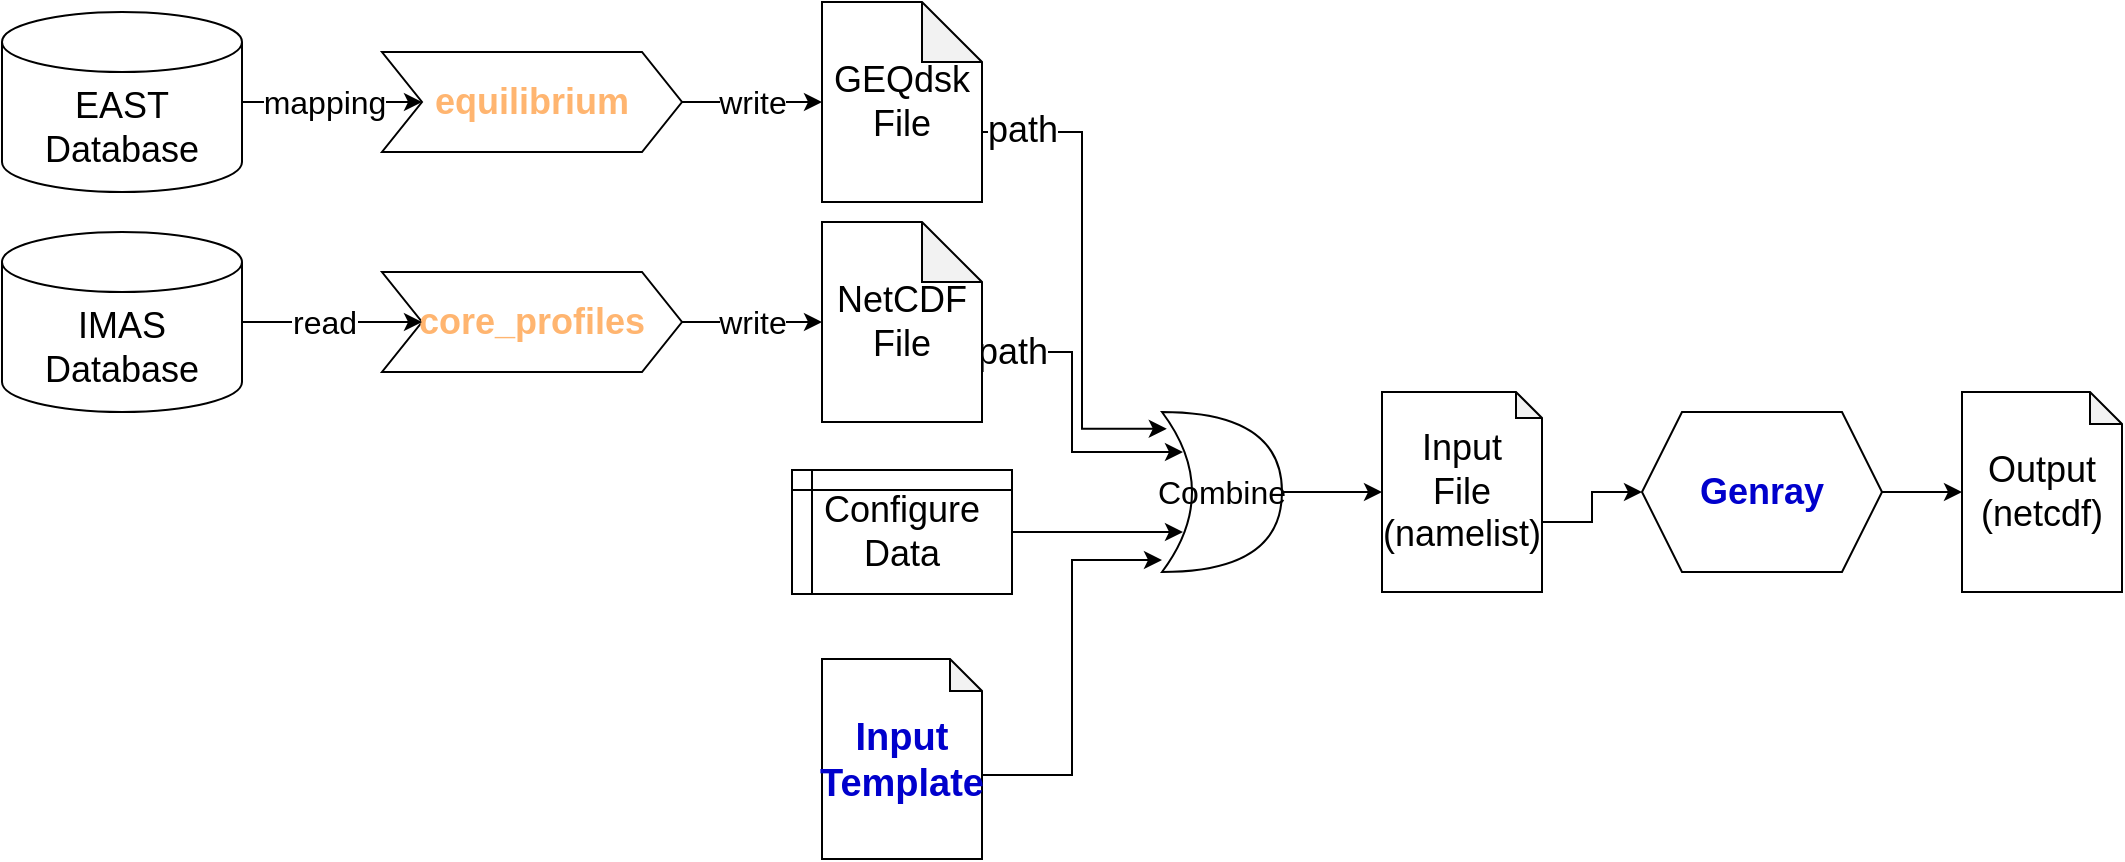<mxfile version="14.1.8" type="device"><diagram id="J5iQ0oiNCvUGB-IbAC92" name="Page-1"><mxGraphModel dx="1088" dy="889" grid="1" gridSize="10" guides="1" tooltips="1" connect="1" arrows="1" fold="1" page="1" pageScale="1" pageWidth="1169" pageHeight="827" math="0" shadow="0"><root><mxCell id="0"/><mxCell id="1" parent="0"/><mxCell id="MnyyJJHL1lEblQyZdlgP-3" style="edgeStyle=orthogonalEdgeStyle;rounded=0;orthogonalLoop=1;jettySize=auto;html=1;exitX=1;exitY=0.5;exitDx=0;exitDy=0;exitPerimeter=0;entryX=0;entryY=0.5;entryDx=0;entryDy=0;fontSize=18;" parent="1" source="MnyyJJHL1lEblQyZdlgP-6" target="MnyyJJHL1lEblQyZdlgP-2" edge="1"><mxGeometry relative="1" as="geometry"><mxPoint x="140" y="145" as="sourcePoint"/></mxGeometry></mxCell><mxCell id="B07ECVIvK9luIdFKpHcX-1" value="&lt;font style=&quot;font-size: 16px&quot;&gt;mapping&lt;/font&gt;" style="edgeLabel;html=1;align=center;verticalAlign=middle;resizable=0;points=[];" vertex="1" connectable="0" parent="MnyyJJHL1lEblQyZdlgP-3"><mxGeometry x="-0.258" y="-4" relative="1" as="geometry"><mxPoint x="7" y="-4" as="offset"/></mxGeometry></mxCell><mxCell id="MnyyJJHL1lEblQyZdlgP-10" value="&lt;font style=&quot;font-size: 16px&quot;&gt;write&lt;/font&gt;" style="edgeStyle=orthogonalEdgeStyle;rounded=0;orthogonalLoop=1;jettySize=auto;html=1;exitX=1;exitY=0.5;exitDx=0;exitDy=0;fontSize=18;" parent="1" source="MnyyJJHL1lEblQyZdlgP-2" target="MnyyJJHL1lEblQyZdlgP-8" edge="1"><mxGeometry relative="1" as="geometry"/></mxCell><mxCell id="MnyyJJHL1lEblQyZdlgP-2" value="&lt;font color=&quot;#ffb570&quot;&gt;&lt;b&gt;equilibrium&lt;/b&gt;&lt;/font&gt;" style="shape=step;perimeter=stepPerimeter;whiteSpace=wrap;html=1;fixedSize=1;fontSize=18;" parent="1" vertex="1"><mxGeometry x="210" y="110" width="150" height="50" as="geometry"/></mxCell><mxCell id="MnyyJJHL1lEblQyZdlgP-11" value="write" style="edgeStyle=orthogonalEdgeStyle;rounded=0;orthogonalLoop=1;jettySize=auto;html=1;exitX=1;exitY=0.5;exitDx=0;exitDy=0;fontSize=16;" parent="1" source="MnyyJJHL1lEblQyZdlgP-4" target="MnyyJJHL1lEblQyZdlgP-9" edge="1"><mxGeometry relative="1" as="geometry"/></mxCell><mxCell id="MnyyJJHL1lEblQyZdlgP-4" value="&lt;b&gt;&lt;font color=&quot;#ffb570&quot;&gt;core_profiles&lt;/font&gt;&lt;/b&gt;" style="shape=step;perimeter=stepPerimeter;whiteSpace=wrap;html=1;fixedSize=1;fontSize=18;" parent="1" vertex="1"><mxGeometry x="210" y="220" width="150" height="50" as="geometry"/></mxCell><mxCell id="MnyyJJHL1lEblQyZdlgP-7" style="edgeStyle=orthogonalEdgeStyle;rounded=0;orthogonalLoop=1;jettySize=auto;html=1;exitX=1;exitY=0.5;exitDx=0;exitDy=0;exitPerimeter=0;entryX=0;entryY=0.5;entryDx=0;entryDy=0;fontSize=19;" parent="1" source="MnyyJJHL1lEblQyZdlgP-5" target="MnyyJJHL1lEblQyZdlgP-4" edge="1"><mxGeometry relative="1" as="geometry"/></mxCell><mxCell id="B07ECVIvK9luIdFKpHcX-2" value="&lt;font style=&quot;font-size: 16px&quot;&gt;read&lt;/font&gt;" style="edgeLabel;html=1;align=center;verticalAlign=middle;resizable=0;points=[];" vertex="1" connectable="0" parent="MnyyJJHL1lEblQyZdlgP-7"><mxGeometry x="-0.324" relative="1" as="geometry"><mxPoint x="10" as="offset"/></mxGeometry></mxCell><mxCell id="MnyyJJHL1lEblQyZdlgP-5" value="IMAS&lt;br&gt;Database" style="shape=cylinder3;whiteSpace=wrap;html=1;boundedLbl=1;backgroundOutline=1;size=15;fontSize=18;" parent="1" vertex="1"><mxGeometry x="20" y="200" width="120" height="90" as="geometry"/></mxCell><mxCell id="MnyyJJHL1lEblQyZdlgP-6" value="EAST&lt;br&gt;Database" style="shape=cylinder3;whiteSpace=wrap;html=1;boundedLbl=1;backgroundOutline=1;size=15;fontSize=18;" parent="1" vertex="1"><mxGeometry x="20" y="90" width="120" height="90" as="geometry"/></mxCell><mxCell id="MnyyJJHL1lEblQyZdlgP-20" style="edgeStyle=orthogonalEdgeStyle;rounded=0;orthogonalLoop=1;jettySize=auto;html=1;exitX=0;exitY=0;exitDx=80;exitDy=65;exitPerimeter=0;entryX=0.04;entryY=0.105;entryDx=0;entryDy=0;entryPerimeter=0;fontSize=18;" parent="1" source="MnyyJJHL1lEblQyZdlgP-8" target="B07ECVIvK9luIdFKpHcX-3" edge="1"><mxGeometry relative="1" as="geometry"><Array as="points"><mxPoint x="560" y="150"/><mxPoint x="560" y="298"/></Array></mxGeometry></mxCell><mxCell id="MnyyJJHL1lEblQyZdlgP-27" value="path" style="edgeLabel;html=1;align=center;verticalAlign=middle;resizable=0;points=[];fontSize=18;" parent="MnyyJJHL1lEblQyZdlgP-20" vertex="1" connectable="0"><mxGeometry x="-0.736" y="1" relative="1" as="geometry"><mxPoint x="-12" as="offset"/></mxGeometry></mxCell><mxCell id="MnyyJJHL1lEblQyZdlgP-8" value="GEQdsk&lt;br&gt;File" style="shape=note;whiteSpace=wrap;html=1;backgroundOutline=1;darkOpacity=0.05;fontSize=18;" parent="1" vertex="1"><mxGeometry x="430" y="85" width="80" height="100" as="geometry"/></mxCell><mxCell id="MnyyJJHL1lEblQyZdlgP-18" style="edgeStyle=orthogonalEdgeStyle;rounded=0;orthogonalLoop=1;jettySize=auto;html=1;exitX=0;exitY=0;exitDx=80;exitDy=65;exitPerimeter=0;entryX=0.175;entryY=0.25;entryDx=0;entryDy=0;entryPerimeter=0;fontSize=18;" parent="1" source="MnyyJJHL1lEblQyZdlgP-9" target="B07ECVIvK9luIdFKpHcX-3" edge="1"><mxGeometry relative="1" as="geometry"/></mxCell><mxCell id="MnyyJJHL1lEblQyZdlgP-26" value="path" style="edgeLabel;html=1;align=center;verticalAlign=middle;resizable=0;points=[];fontSize=18;" parent="MnyyJJHL1lEblQyZdlgP-18" vertex="1" connectable="0"><mxGeometry x="-0.495" relative="1" as="geometry"><mxPoint x="-23" as="offset"/></mxGeometry></mxCell><mxCell id="MnyyJJHL1lEblQyZdlgP-9" value="NetCDF&lt;br&gt;File" style="shape=note;whiteSpace=wrap;html=1;backgroundOutline=1;darkOpacity=0.05;fontSize=18;" parent="1" vertex="1"><mxGeometry x="430" y="195" width="80" height="100" as="geometry"/></mxCell><mxCell id="MnyyJJHL1lEblQyZdlgP-17" style="edgeStyle=orthogonalEdgeStyle;rounded=0;orthogonalLoop=1;jettySize=auto;html=1;exitX=1;exitY=0.5;exitDx=0;exitDy=0;entryX=0.175;entryY=0.75;entryDx=0;entryDy=0;entryPerimeter=0;fontSize=18;" parent="1" source="MnyyJJHL1lEblQyZdlgP-12" target="B07ECVIvK9luIdFKpHcX-3" edge="1"><mxGeometry relative="1" as="geometry"/></mxCell><mxCell id="MnyyJJHL1lEblQyZdlgP-12" value="Configure&lt;br&gt;Data" style="shape=internalStorage;whiteSpace=wrap;html=1;backgroundOutline=1;fontSize=18;dx=10;dy=10;" parent="1" vertex="1"><mxGeometry x="415" y="319" width="110" height="62" as="geometry"/></mxCell><mxCell id="MnyyJJHL1lEblQyZdlgP-21" style="edgeStyle=orthogonalEdgeStyle;rounded=0;orthogonalLoop=1;jettySize=auto;html=1;exitX=1;exitY=0.5;exitDx=0;exitDy=0;exitPerimeter=0;fontSize=18;" parent="1" source="B07ECVIvK9luIdFKpHcX-3" target="MnyyJJHL1lEblQyZdlgP-14" edge="1"><mxGeometry relative="1" as="geometry"/></mxCell><mxCell id="B07ECVIvK9luIdFKpHcX-4" style="edgeStyle=orthogonalEdgeStyle;rounded=0;orthogonalLoop=1;jettySize=auto;html=1;exitX=0;exitY=0;exitDx=80;exitDy=58;exitPerimeter=0;entryX=0;entryY=0.925;entryDx=0;entryDy=0;entryPerimeter=0;fontSize=16;" edge="1" parent="1" source="MnyyJJHL1lEblQyZdlgP-13" target="B07ECVIvK9luIdFKpHcX-3"><mxGeometry relative="1" as="geometry"/></mxCell><mxCell id="MnyyJJHL1lEblQyZdlgP-13" value="&lt;b style=&quot;font-size: 19px&quot;&gt;&lt;font color=&quot;#0000cc&quot;&gt;Input&lt;br&gt;Template&lt;/font&gt;&lt;/b&gt;" style="shape=note;whiteSpace=wrap;html=1;backgroundOutline=1;darkOpacity=0.05;fontSize=18;size=16;" parent="1" vertex="1"><mxGeometry x="430" y="413.5" width="80" height="100" as="geometry"/></mxCell><mxCell id="MnyyJJHL1lEblQyZdlgP-23" style="edgeStyle=orthogonalEdgeStyle;rounded=0;orthogonalLoop=1;jettySize=auto;html=1;exitX=0;exitY=0;exitDx=80;exitDy=65;exitPerimeter=0;entryX=0;entryY=0.5;entryDx=0;entryDy=0;fontSize=18;" parent="1" source="MnyyJJHL1lEblQyZdlgP-14" target="MnyyJJHL1lEblQyZdlgP-22" edge="1"><mxGeometry relative="1" as="geometry"/></mxCell><mxCell id="MnyyJJHL1lEblQyZdlgP-14" value="Input&lt;br&gt;File&lt;br&gt;(namelist)" style="shape=note;whiteSpace=wrap;html=1;backgroundOutline=1;darkOpacity=0.05;fontSize=18;size=13;" parent="1" vertex="1"><mxGeometry x="710" y="280" width="80" height="100" as="geometry"/></mxCell><mxCell id="MnyyJJHL1lEblQyZdlgP-25" style="edgeStyle=orthogonalEdgeStyle;rounded=0;orthogonalLoop=1;jettySize=auto;html=1;exitX=1;exitY=0.5;exitDx=0;exitDy=0;entryX=0;entryY=0.5;entryDx=0;entryDy=0;entryPerimeter=0;fontSize=18;" parent="1" source="MnyyJJHL1lEblQyZdlgP-22" target="MnyyJJHL1lEblQyZdlgP-24" edge="1"><mxGeometry relative="1" as="geometry"/></mxCell><mxCell id="MnyyJJHL1lEblQyZdlgP-22" value="&lt;font color=&quot;#0000cc&quot;&gt;&lt;b&gt;Genray&lt;/b&gt;&lt;/font&gt;" style="shape=hexagon;perimeter=hexagonPerimeter2;whiteSpace=wrap;html=1;fixedSize=1;fontSize=18;" parent="1" vertex="1"><mxGeometry x="840" y="290" width="120" height="80" as="geometry"/></mxCell><mxCell id="MnyyJJHL1lEblQyZdlgP-24" value="Output&lt;br&gt;(netcdf)" style="shape=note;whiteSpace=wrap;html=1;backgroundOutline=1;darkOpacity=0.05;fontSize=18;size=16;" parent="1" vertex="1"><mxGeometry x="1000" y="280" width="80" height="100" as="geometry"/></mxCell><mxCell id="B07ECVIvK9luIdFKpHcX-3" value="Combine" style="shape=xor;whiteSpace=wrap;html=1;fontSize=16;" vertex="1" parent="1"><mxGeometry x="600" y="290" width="60" height="80" as="geometry"/></mxCell></root></mxGraphModel></diagram></mxfile>
